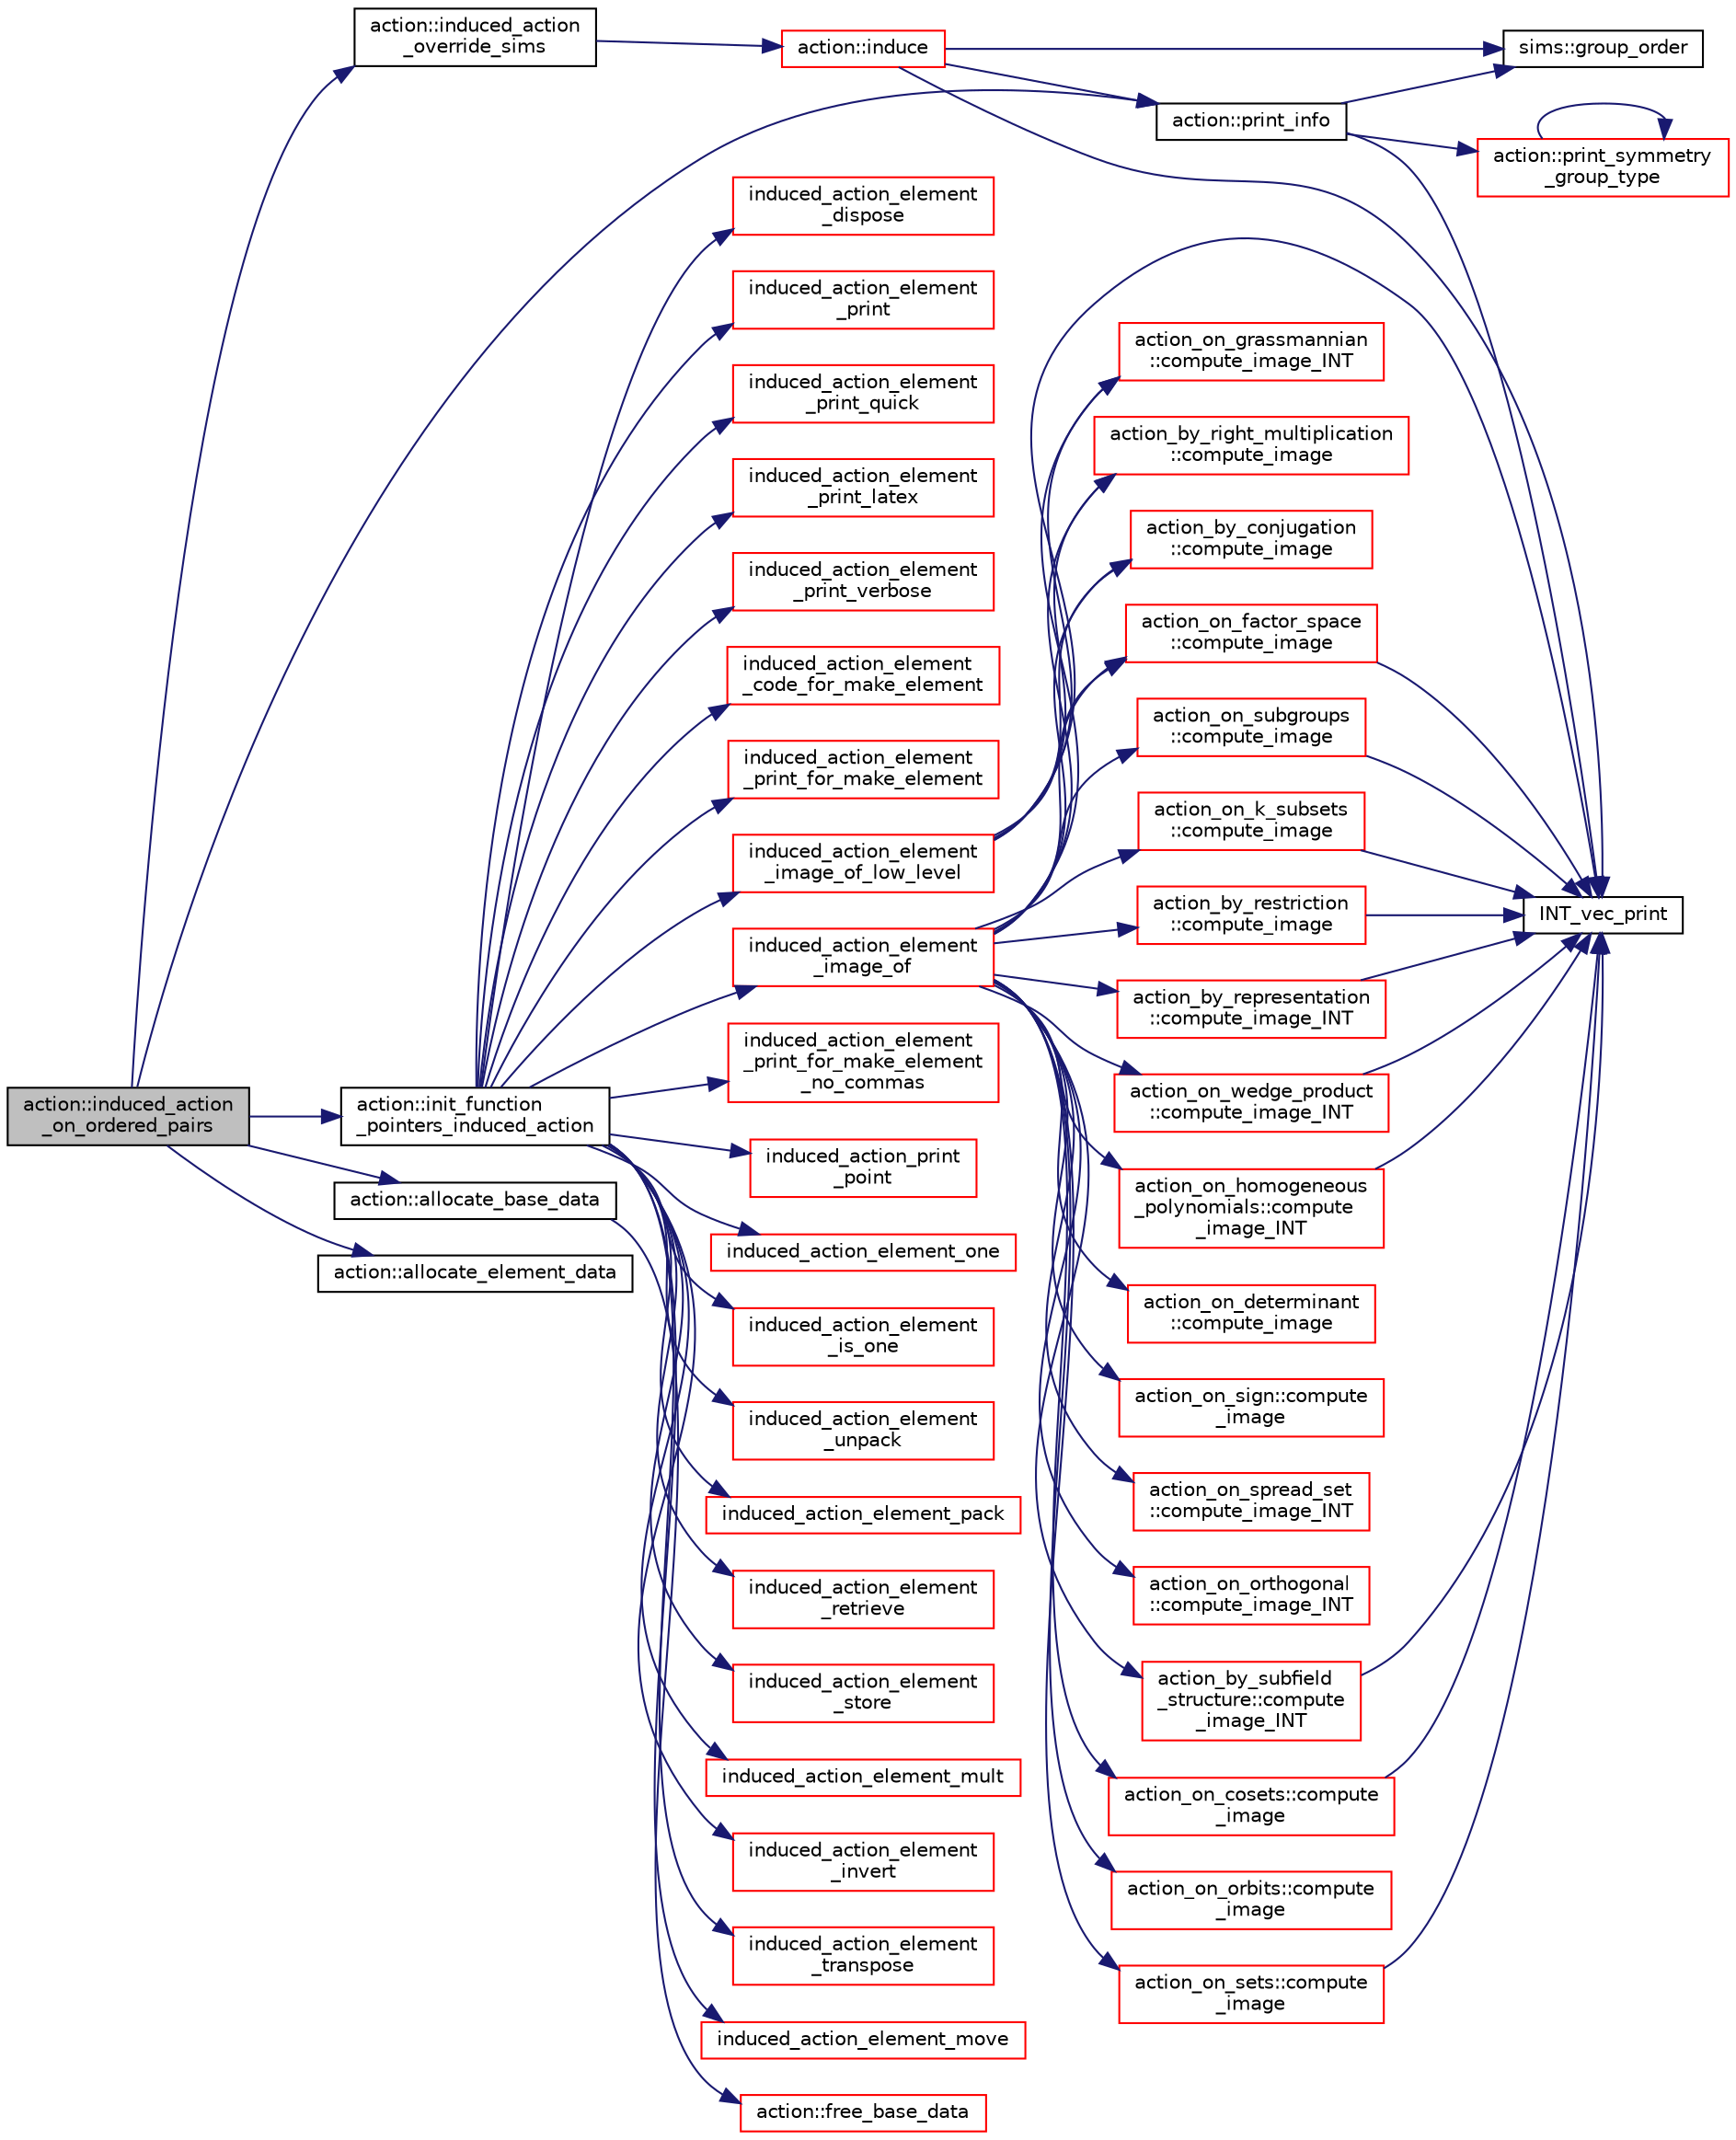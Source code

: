 digraph "action::induced_action_on_ordered_pairs"
{
  edge [fontname="Helvetica",fontsize="10",labelfontname="Helvetica",labelfontsize="10"];
  node [fontname="Helvetica",fontsize="10",shape=record];
  rankdir="LR";
  Node21103 [label="action::induced_action\l_on_ordered_pairs",height=0.2,width=0.4,color="black", fillcolor="grey75", style="filled", fontcolor="black"];
  Node21103 -> Node21104 [color="midnightblue",fontsize="10",style="solid",fontname="Helvetica"];
  Node21104 [label="action::init_function\l_pointers_induced_action",height=0.2,width=0.4,color="black", fillcolor="white", style="filled",URL="$d2/d86/classaction.html#a3b9287d084b24f7a3b9532a7589c58de"];
  Node21104 -> Node21105 [color="midnightblue",fontsize="10",style="solid",fontname="Helvetica"];
  Node21105 [label="induced_action_element\l_image_of",height=0.2,width=0.4,color="red", fillcolor="white", style="filled",URL="$dc/dd4/group__actions_8h.html#a821850d6c3988dd122de0489cd36f0f0"];
  Node21105 -> Node21106 [color="midnightblue",fontsize="10",style="solid",fontname="Helvetica"];
  Node21106 [label="action_by_right_multiplication\l::compute_image",height=0.2,width=0.4,color="red", fillcolor="white", style="filled",URL="$d5/daa/classaction__by__right__multiplication.html#a5407ada4c7d5a1775144fbaadbb8be8e"];
  Node21105 -> Node21133 [color="midnightblue",fontsize="10",style="solid",fontname="Helvetica"];
  Node21133 [label="action_by_restriction\l::compute_image",height=0.2,width=0.4,color="red", fillcolor="white", style="filled",URL="$d1/d7e/classaction__by__restriction.html#a2d669c0f0b3905fb5effc983c9fbb0cc"];
  Node21133 -> Node21109 [color="midnightblue",fontsize="10",style="solid",fontname="Helvetica"];
  Node21109 [label="INT_vec_print",height=0.2,width=0.4,color="black", fillcolor="white", style="filled",URL="$df/dbf/sajeeb_8_c.html#a79a5901af0b47dd0d694109543c027fe"];
  Node21105 -> Node21135 [color="midnightblue",fontsize="10",style="solid",fontname="Helvetica"];
  Node21135 [label="action_by_conjugation\l::compute_image",height=0.2,width=0.4,color="red", fillcolor="white", style="filled",URL="$d3/dda/classaction__by__conjugation.html#acd62853354e392089a10381a4f7c5ac6"];
  Node21105 -> Node21136 [color="midnightblue",fontsize="10",style="solid",fontname="Helvetica"];
  Node21136 [label="action_by_representation\l::compute_image_INT",height=0.2,width=0.4,color="red", fillcolor="white", style="filled",URL="$d1/d9d/classaction__by__representation.html#a8c6b43be13f3fa61c51d3c5f2a3411d4"];
  Node21136 -> Node21109 [color="midnightblue",fontsize="10",style="solid",fontname="Helvetica"];
  Node21105 -> Node21149 [color="midnightblue",fontsize="10",style="solid",fontname="Helvetica"];
  Node21149 [label="action_on_determinant\l::compute_image",height=0.2,width=0.4,color="red", fillcolor="white", style="filled",URL="$d4/d32/classaction__on__determinant.html#afc50562cf0aa95e81eb0062749dc3940"];
  Node21105 -> Node21166 [color="midnightblue",fontsize="10",style="solid",fontname="Helvetica"];
  Node21166 [label="action_on_sign::compute\l_image",height=0.2,width=0.4,color="red", fillcolor="white", style="filled",URL="$da/d06/classaction__on__sign.html#a50a03ddd12e5619d59aee3de0fb5930e"];
  Node21105 -> Node21167 [color="midnightblue",fontsize="10",style="solid",fontname="Helvetica"];
  Node21167 [label="action_on_grassmannian\l::compute_image_INT",height=0.2,width=0.4,color="red", fillcolor="white", style="filled",URL="$d9/ddf/classaction__on__grassmannian.html#a5379b51e0c1a96eaa1e087a8228604ca"];
  Node21105 -> Node21182 [color="midnightblue",fontsize="10",style="solid",fontname="Helvetica"];
  Node21182 [label="action_on_spread_set\l::compute_image_INT",height=0.2,width=0.4,color="red", fillcolor="white", style="filled",URL="$d2/d7a/classaction__on__spread__set.html#a424ae719c98b5d99978e60f8f2d65437"];
  Node21105 -> Node21212 [color="midnightblue",fontsize="10",style="solid",fontname="Helvetica"];
  Node21212 [label="action_on_orthogonal\l::compute_image_INT",height=0.2,width=0.4,color="red", fillcolor="white", style="filled",URL="$dc/d87/classaction__on__orthogonal.html#a53cee5a150163f7614151b9cd1fc06f3"];
  Node21105 -> Node21396 [color="midnightblue",fontsize="10",style="solid",fontname="Helvetica"];
  Node21396 [label="action_on_wedge_product\l::compute_image_INT",height=0.2,width=0.4,color="red", fillcolor="white", style="filled",URL="$d0/deb/classaction__on__wedge__product.html#a54b13528f0219a5c1a87386725cc9548"];
  Node21396 -> Node21109 [color="midnightblue",fontsize="10",style="solid",fontname="Helvetica"];
  Node21105 -> Node21400 [color="midnightblue",fontsize="10",style="solid",fontname="Helvetica"];
  Node21400 [label="action_on_homogeneous\l_polynomials::compute\l_image_INT",height=0.2,width=0.4,color="red", fillcolor="white", style="filled",URL="$d5/dd4/classaction__on__homogeneous__polynomials.html#a84c216eed330590e9ede771b560869ac"];
  Node21400 -> Node21109 [color="midnightblue",fontsize="10",style="solid",fontname="Helvetica"];
  Node21105 -> Node21441 [color="midnightblue",fontsize="10",style="solid",fontname="Helvetica"];
  Node21441 [label="action_by_subfield\l_structure::compute\l_image_INT",height=0.2,width=0.4,color="red", fillcolor="white", style="filled",URL="$dd/d67/classaction__by__subfield__structure.html#a63b664e5bd11f8ab01329da6916ee1e9"];
  Node21441 -> Node21109 [color="midnightblue",fontsize="10",style="solid",fontname="Helvetica"];
  Node21105 -> Node21443 [color="midnightblue",fontsize="10",style="solid",fontname="Helvetica"];
  Node21443 [label="action_on_cosets::compute\l_image",height=0.2,width=0.4,color="red", fillcolor="white", style="filled",URL="$d3/d72/classaction__on__cosets.html#a6c64ec61d7a0443041ca04ec17791dbd"];
  Node21443 -> Node21109 [color="midnightblue",fontsize="10",style="solid",fontname="Helvetica"];
  Node21105 -> Node21446 [color="midnightblue",fontsize="10",style="solid",fontname="Helvetica"];
  Node21446 [label="action_on_factor_space\l::compute_image",height=0.2,width=0.4,color="red", fillcolor="white", style="filled",URL="$d5/d25/classaction__on__factor__space.html#a217d66e7c82945006dbe143ad9c681b2"];
  Node21446 -> Node21109 [color="midnightblue",fontsize="10",style="solid",fontname="Helvetica"];
  Node21105 -> Node21452 [color="midnightblue",fontsize="10",style="solid",fontname="Helvetica"];
  Node21452 [label="action_on_sets::compute\l_image",height=0.2,width=0.4,color="red", fillcolor="white", style="filled",URL="$da/d37/classaction__on__sets.html#a4e97b6c049755220ec5a2ef12397da01"];
  Node21452 -> Node21109 [color="midnightblue",fontsize="10",style="solid",fontname="Helvetica"];
  Node21105 -> Node21457 [color="midnightblue",fontsize="10",style="solid",fontname="Helvetica"];
  Node21457 [label="action_on_subgroups\l::compute_image",height=0.2,width=0.4,color="red", fillcolor="white", style="filled",URL="$d6/da4/classaction__on__subgroups.html#a8d225ed63ea7287aecc5171cb2a49092"];
  Node21457 -> Node21109 [color="midnightblue",fontsize="10",style="solid",fontname="Helvetica"];
  Node21105 -> Node21479 [color="midnightblue",fontsize="10",style="solid",fontname="Helvetica"];
  Node21479 [label="action_on_k_subsets\l::compute_image",height=0.2,width=0.4,color="red", fillcolor="white", style="filled",URL="$d3/d04/classaction__on__k__subsets.html#ac29797ac5bdc7845956370d76d4839b7"];
  Node21479 -> Node21109 [color="midnightblue",fontsize="10",style="solid",fontname="Helvetica"];
  Node21105 -> Node21482 [color="midnightblue",fontsize="10",style="solid",fontname="Helvetica"];
  Node21482 [label="action_on_orbits::compute\l_image",height=0.2,width=0.4,color="red", fillcolor="white", style="filled",URL="$da/d89/classaction__on__orbits.html#ae32159cdaf30612c7e47de4593b32342"];
  Node21104 -> Node21511 [color="midnightblue",fontsize="10",style="solid",fontname="Helvetica"];
  Node21511 [label="induced_action_element\l_image_of_low_level",height=0.2,width=0.4,color="red", fillcolor="white", style="filled",URL="$dc/dd4/group__actions_8h.html#aa4bc5f68829829d9a41223c260c658c5"];
  Node21511 -> Node21109 [color="midnightblue",fontsize="10",style="solid",fontname="Helvetica"];
  Node21511 -> Node21106 [color="midnightblue",fontsize="10",style="solid",fontname="Helvetica"];
  Node21511 -> Node21135 [color="midnightblue",fontsize="10",style="solid",fontname="Helvetica"];
  Node21511 -> Node21167 [color="midnightblue",fontsize="10",style="solid",fontname="Helvetica"];
  Node21511 -> Node21446 [color="midnightblue",fontsize="10",style="solid",fontname="Helvetica"];
  Node21104 -> Node21513 [color="midnightblue",fontsize="10",style="solid",fontname="Helvetica"];
  Node21513 [label="induced_action_element_one",height=0.2,width=0.4,color="red", fillcolor="white", style="filled",URL="$dc/dd4/group__actions_8h.html#a11ad8abff8304e30e16403a1975a8aab"];
  Node21104 -> Node21515 [color="midnightblue",fontsize="10",style="solid",fontname="Helvetica"];
  Node21515 [label="induced_action_element\l_is_one",height=0.2,width=0.4,color="red", fillcolor="white", style="filled",URL="$dc/dd4/group__actions_8h.html#aadb6a2b56e25c82dd455de09bb4bda82"];
  Node21104 -> Node21519 [color="midnightblue",fontsize="10",style="solid",fontname="Helvetica"];
  Node21519 [label="induced_action_element\l_unpack",height=0.2,width=0.4,color="red", fillcolor="white", style="filled",URL="$dc/dd4/group__actions_8h.html#a99c6ddc3d11eeccddf87ca23badd1890"];
  Node21104 -> Node21522 [color="midnightblue",fontsize="10",style="solid",fontname="Helvetica"];
  Node21522 [label="induced_action_element_pack",height=0.2,width=0.4,color="red", fillcolor="white", style="filled",URL="$dc/dd4/group__actions_8h.html#aa80cbe650affcff950137367a431715f"];
  Node21104 -> Node21525 [color="midnightblue",fontsize="10",style="solid",fontname="Helvetica"];
  Node21525 [label="induced_action_element\l_retrieve",height=0.2,width=0.4,color="red", fillcolor="white", style="filled",URL="$dc/dd4/group__actions_8h.html#a9e51f4ab67af75d0a12a3eb7f211a5b4"];
  Node21104 -> Node21531 [color="midnightblue",fontsize="10",style="solid",fontname="Helvetica"];
  Node21531 [label="induced_action_element\l_store",height=0.2,width=0.4,color="red", fillcolor="white", style="filled",URL="$dc/dd4/group__actions_8h.html#a23d42fb239ba7e886b1fb9fc96f1a3be"];
  Node21104 -> Node21538 [color="midnightblue",fontsize="10",style="solid",fontname="Helvetica"];
  Node21538 [label="induced_action_element_mult",height=0.2,width=0.4,color="red", fillcolor="white", style="filled",URL="$dc/dd4/group__actions_8h.html#a7b00701d128922145960b4c15307113c"];
  Node21104 -> Node21540 [color="midnightblue",fontsize="10",style="solid",fontname="Helvetica"];
  Node21540 [label="induced_action_element\l_invert",height=0.2,width=0.4,color="red", fillcolor="white", style="filled",URL="$dc/dd4/group__actions_8h.html#a9b7e3c76b30897cb2b62a974e063ce12"];
  Node21104 -> Node21542 [color="midnightblue",fontsize="10",style="solid",fontname="Helvetica"];
  Node21542 [label="induced_action_element\l_transpose",height=0.2,width=0.4,color="red", fillcolor="white", style="filled",URL="$dc/dd4/group__actions_8h.html#ad1379970ade84fe3a44f26f5ec500db4"];
  Node21104 -> Node21545 [color="midnightblue",fontsize="10",style="solid",fontname="Helvetica"];
  Node21545 [label="induced_action_element_move",height=0.2,width=0.4,color="red", fillcolor="white", style="filled",URL="$dc/dd4/group__actions_8h.html#a7b319593ee737d9c1ab5bc6223377541"];
  Node21104 -> Node21547 [color="midnightblue",fontsize="10",style="solid",fontname="Helvetica"];
  Node21547 [label="induced_action_element\l_dispose",height=0.2,width=0.4,color="red", fillcolor="white", style="filled",URL="$dc/dd4/group__actions_8h.html#a5bf4e1daf5b0e799af9e065ab8046f99"];
  Node21104 -> Node21549 [color="midnightblue",fontsize="10",style="solid",fontname="Helvetica"];
  Node21549 [label="induced_action_element\l_print",height=0.2,width=0.4,color="red", fillcolor="white", style="filled",URL="$dc/dd4/group__actions_8h.html#a670952bd230bf34b82f276deab684d23"];
  Node21104 -> Node21553 [color="midnightblue",fontsize="10",style="solid",fontname="Helvetica"];
  Node21553 [label="induced_action_element\l_print_quick",height=0.2,width=0.4,color="red", fillcolor="white", style="filled",URL="$dc/dd4/group__actions_8h.html#a91760d711eca781aa4dbee22a5fc0168"];
  Node21104 -> Node21554 [color="midnightblue",fontsize="10",style="solid",fontname="Helvetica"];
  Node21554 [label="induced_action_element\l_print_latex",height=0.2,width=0.4,color="red", fillcolor="white", style="filled",URL="$dc/dd4/group__actions_8h.html#a962508fbbbac127426c42fe5d0f147ab"];
  Node21104 -> Node21557 [color="midnightblue",fontsize="10",style="solid",fontname="Helvetica"];
  Node21557 [label="induced_action_element\l_print_verbose",height=0.2,width=0.4,color="red", fillcolor="white", style="filled",URL="$dc/dd4/group__actions_8h.html#a647a452eeefdaed4834375175fec37fc"];
  Node21104 -> Node21559 [color="midnightblue",fontsize="10",style="solid",fontname="Helvetica"];
  Node21559 [label="induced_action_element\l_code_for_make_element",height=0.2,width=0.4,color="red", fillcolor="white", style="filled",URL="$dc/dd4/group__actions_8h.html#af1c12dd980d376e72daaf9a383cebfdc"];
  Node21104 -> Node21561 [color="midnightblue",fontsize="10",style="solid",fontname="Helvetica"];
  Node21561 [label="induced_action_element\l_print_for_make_element",height=0.2,width=0.4,color="red", fillcolor="white", style="filled",URL="$dc/dd4/group__actions_8h.html#ad7e7ef951b164a7084837401e3dbc400"];
  Node21104 -> Node21563 [color="midnightblue",fontsize="10",style="solid",fontname="Helvetica"];
  Node21563 [label="induced_action_element\l_print_for_make_element\l_no_commas",height=0.2,width=0.4,color="red", fillcolor="white", style="filled",URL="$dc/dd4/group__actions_8h.html#ae151544128a85b12466172340404b955"];
  Node21104 -> Node21565 [color="midnightblue",fontsize="10",style="solid",fontname="Helvetica"];
  Node21565 [label="induced_action_print\l_point",height=0.2,width=0.4,color="red", fillcolor="white", style="filled",URL="$dc/dd4/group__actions_8h.html#af15373c64f9e8d33dd3c448d98cc2382"];
  Node21103 -> Node21567 [color="midnightblue",fontsize="10",style="solid",fontname="Helvetica"];
  Node21567 [label="action::allocate_base_data",height=0.2,width=0.4,color="black", fillcolor="white", style="filled",URL="$d2/d86/classaction.html#a345fa8dfbb60c8a100ab4dd80a966b1b"];
  Node21567 -> Node21568 [color="midnightblue",fontsize="10",style="solid",fontname="Helvetica"];
  Node21568 [label="action::free_base_data",height=0.2,width=0.4,color="red", fillcolor="white", style="filled",URL="$d2/d86/classaction.html#a27aa9e5940cc8e08da6727927d0798a8"];
  Node21103 -> Node21570 [color="midnightblue",fontsize="10",style="solid",fontname="Helvetica"];
  Node21570 [label="action::allocate_element_data",height=0.2,width=0.4,color="black", fillcolor="white", style="filled",URL="$d2/d86/classaction.html#adc5f98db8315bfd17fcd2fbb437d8f60"];
  Node21103 -> Node21571 [color="midnightblue",fontsize="10",style="solid",fontname="Helvetica"];
  Node21571 [label="action::induced_action\l_override_sims",height=0.2,width=0.4,color="black", fillcolor="white", style="filled",URL="$d2/d86/classaction.html#ac8cc7d4543f6ef75a04777bd82ca244b"];
  Node21571 -> Node21572 [color="midnightblue",fontsize="10",style="solid",fontname="Helvetica"];
  Node21572 [label="action::induce",height=0.2,width=0.4,color="red", fillcolor="white", style="filled",URL="$d2/d86/classaction.html#a32012836490e544a15fb4596b90cb07b"];
  Node21572 -> Node21573 [color="midnightblue",fontsize="10",style="solid",fontname="Helvetica"];
  Node21573 [label="action::print_info",height=0.2,width=0.4,color="black", fillcolor="white", style="filled",URL="$d2/d86/classaction.html#a6f89e493e5c5a32e5c3b8963d438ce86"];
  Node21573 -> Node21210 [color="midnightblue",fontsize="10",style="solid",fontname="Helvetica"];
  Node21210 [label="action::print_symmetry\l_group_type",height=0.2,width=0.4,color="red", fillcolor="white", style="filled",URL="$d2/d86/classaction.html#aed811766c7e64fe2c853df8b0b67aa6e"];
  Node21210 -> Node21210 [color="midnightblue",fontsize="10",style="solid",fontname="Helvetica"];
  Node21573 -> Node21109 [color="midnightblue",fontsize="10",style="solid",fontname="Helvetica"];
  Node21573 -> Node21574 [color="midnightblue",fontsize="10",style="solid",fontname="Helvetica"];
  Node21574 [label="sims::group_order",height=0.2,width=0.4,color="black", fillcolor="white", style="filled",URL="$d9/df3/classsims.html#aa442445175656570fa35febbe790efad"];
  Node21572 -> Node21574 [color="midnightblue",fontsize="10",style="solid",fontname="Helvetica"];
  Node21572 -> Node21109 [color="midnightblue",fontsize="10",style="solid",fontname="Helvetica"];
  Node21103 -> Node21573 [color="midnightblue",fontsize="10",style="solid",fontname="Helvetica"];
}
